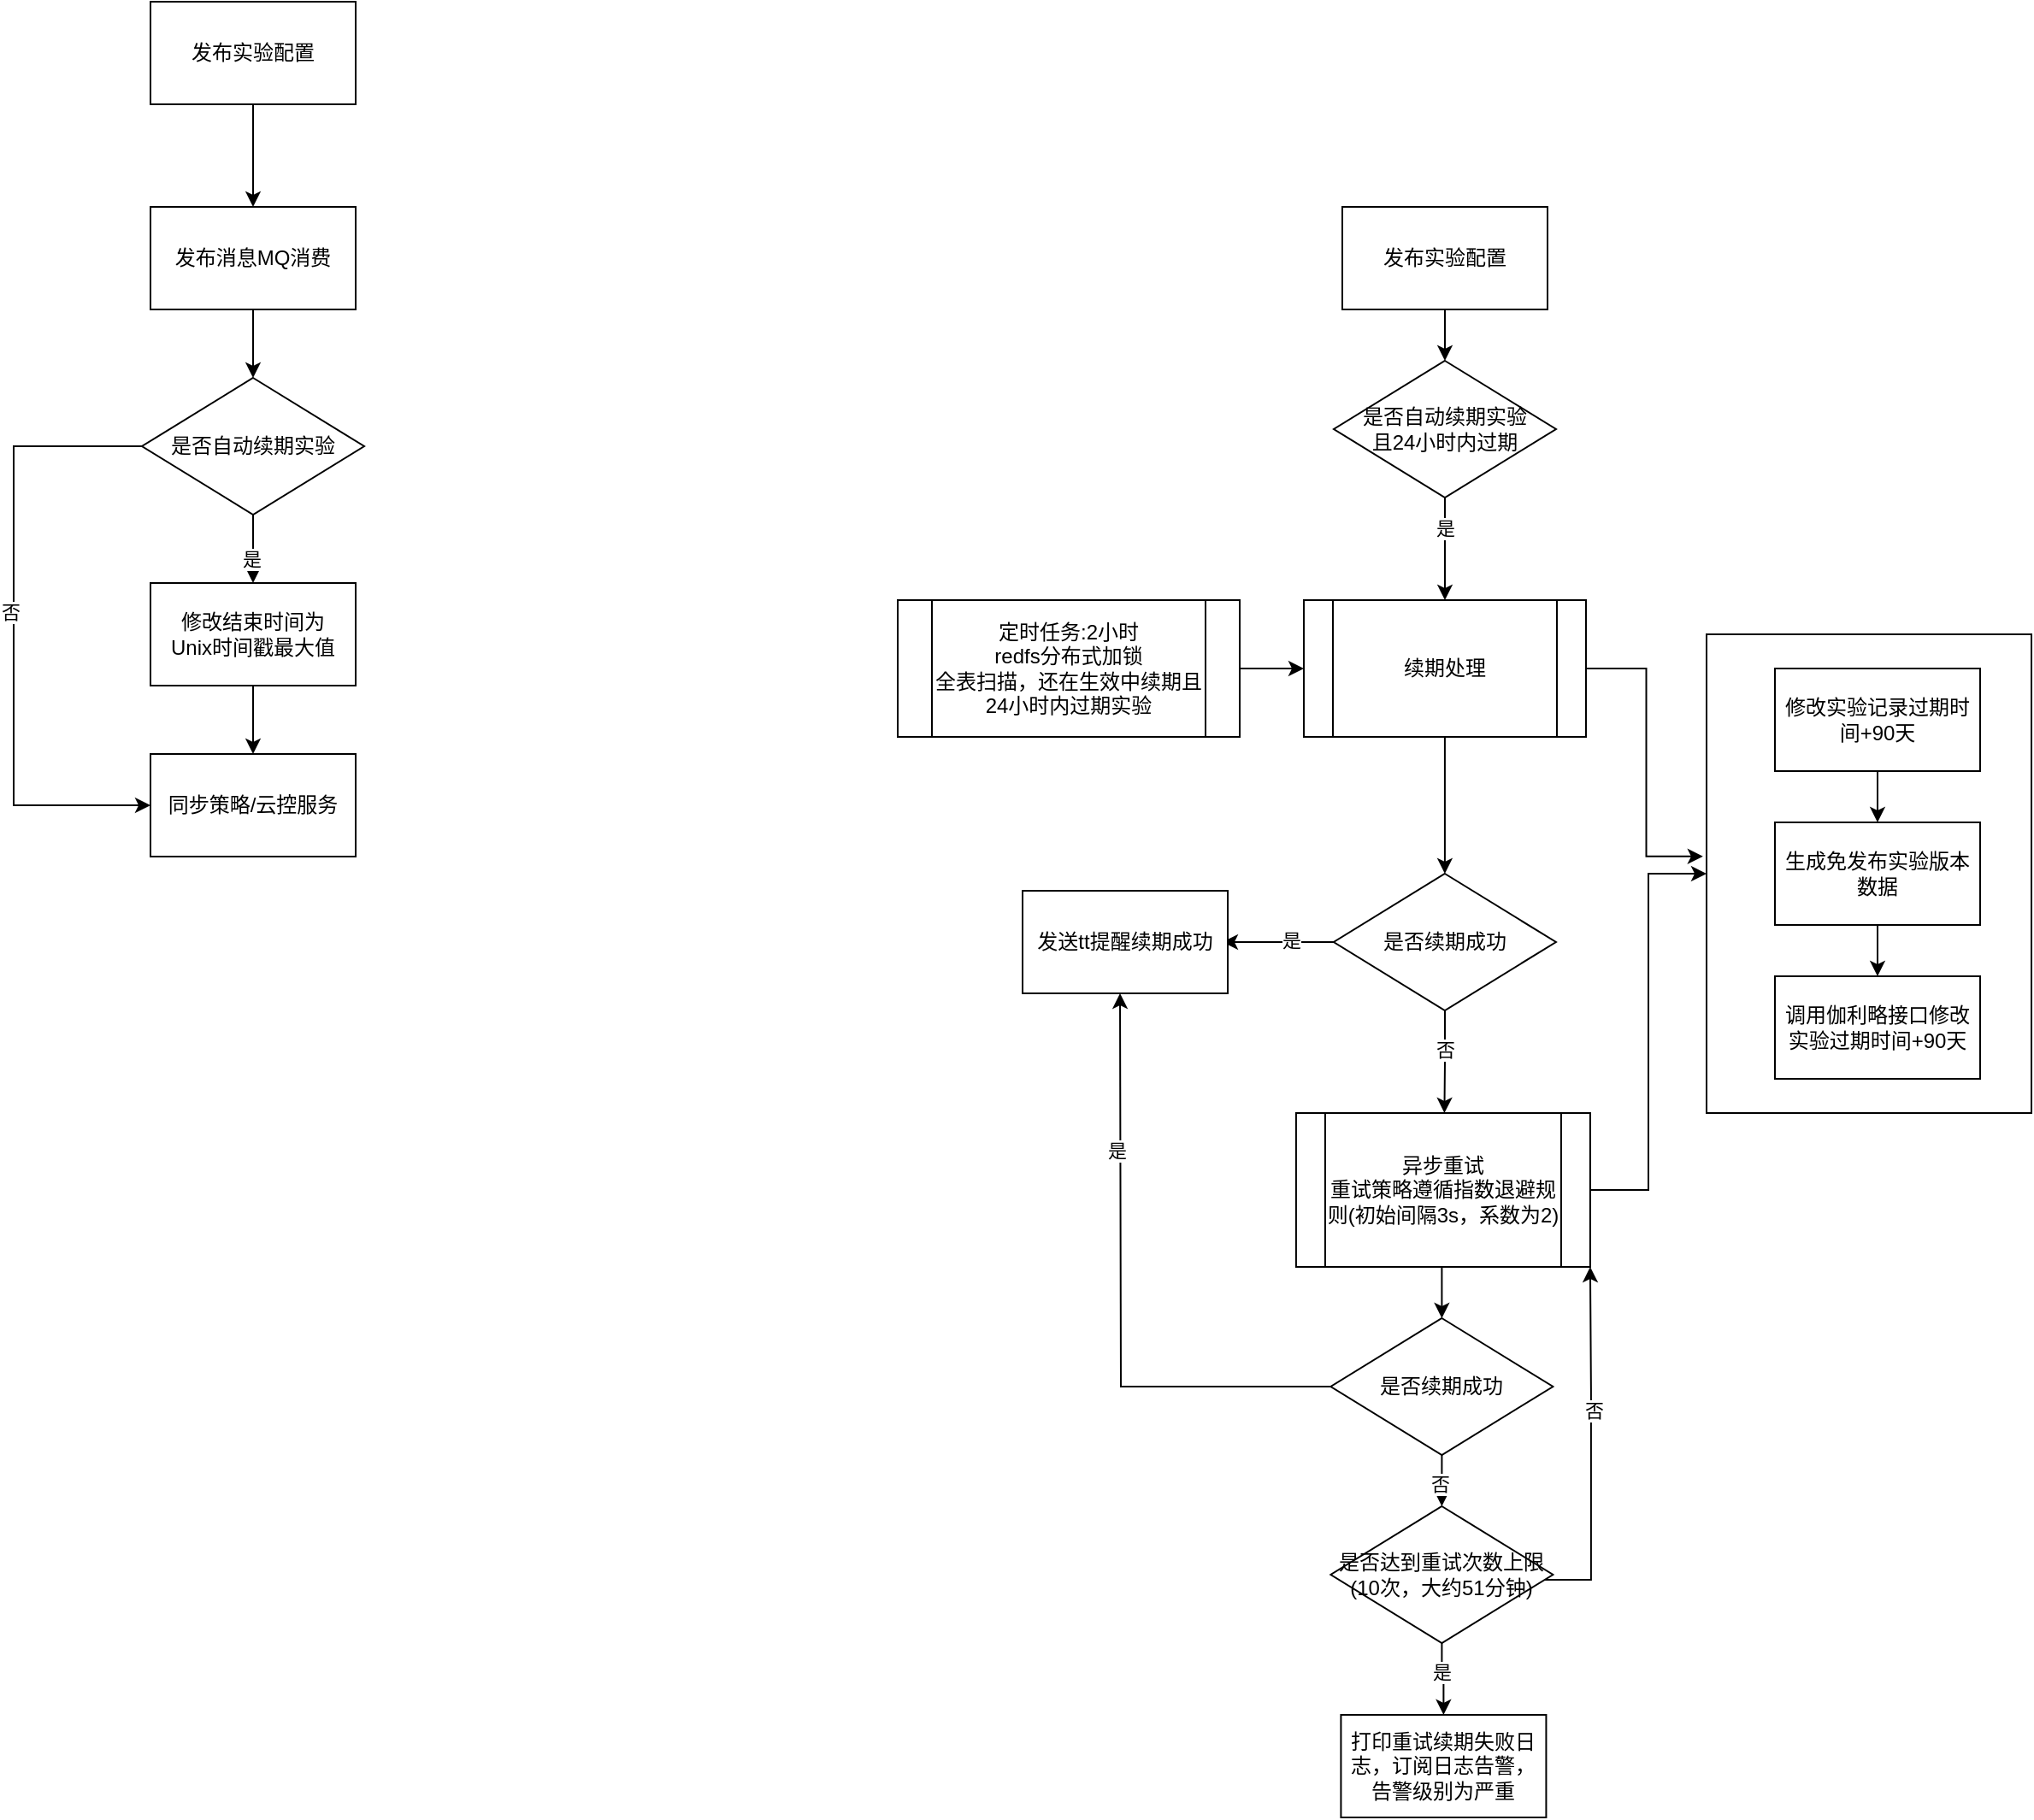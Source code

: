 <mxfile version="24.7.17">
  <diagram name="第 1 页" id="1I69XflQMtYXcPyUPTQI">
    <mxGraphModel dx="2501" dy="1907" grid="1" gridSize="10" guides="1" tooltips="1" connect="1" arrows="1" fold="1" page="1" pageScale="1" pageWidth="827" pageHeight="1169" math="0" shadow="0">
      <root>
        <mxCell id="0" />
        <mxCell id="1" parent="0" />
        <mxCell id="3P8sc-XmkoWIavLkZpjN-31" value="" style="rounded=0;whiteSpace=wrap;html=1;" parent="1" vertex="1">
          <mxGeometry x="860" y="260" width="190" height="280" as="geometry" />
        </mxCell>
        <mxCell id="3P8sc-XmkoWIavLkZpjN-6" style="edgeStyle=orthogonalEdgeStyle;rounded=0;orthogonalLoop=1;jettySize=auto;html=1;exitX=0.5;exitY=1;exitDx=0;exitDy=0;entryX=0.5;entryY=0;entryDx=0;entryDy=0;" parent="1" source="3P8sc-XmkoWIavLkZpjN-1" target="3P8sc-XmkoWIavLkZpjN-5" edge="1">
          <mxGeometry relative="1" as="geometry" />
        </mxCell>
        <mxCell id="3P8sc-XmkoWIavLkZpjN-1" value="发布实验配置" style="rounded=0;whiteSpace=wrap;html=1;" parent="1" vertex="1">
          <mxGeometry x="-50" y="-110" width="120" height="60" as="geometry" />
        </mxCell>
        <mxCell id="3P8sc-XmkoWIavLkZpjN-2" value="同步策略/云控服务" style="rounded=0;whiteSpace=wrap;html=1;" parent="1" vertex="1">
          <mxGeometry x="-50" y="330" width="120" height="60" as="geometry" />
        </mxCell>
        <mxCell id="3P8sc-XmkoWIavLkZpjN-10" style="edgeStyle=orthogonalEdgeStyle;rounded=0;orthogonalLoop=1;jettySize=auto;html=1;entryX=0.5;entryY=0;entryDx=0;entryDy=0;" parent="1" source="3P8sc-XmkoWIavLkZpjN-3" target="3P8sc-XmkoWIavLkZpjN-9" edge="1">
          <mxGeometry relative="1" as="geometry" />
        </mxCell>
        <mxCell id="3P8sc-XmkoWIavLkZpjN-13" value="是" style="edgeLabel;html=1;align=center;verticalAlign=middle;resizable=0;points=[];" parent="3P8sc-XmkoWIavLkZpjN-10" vertex="1" connectable="0">
          <mxGeometry x="0.28" y="-1" relative="1" as="geometry">
            <mxPoint as="offset" />
          </mxGeometry>
        </mxCell>
        <mxCell id="3P8sc-XmkoWIavLkZpjN-12" style="edgeStyle=orthogonalEdgeStyle;rounded=0;orthogonalLoop=1;jettySize=auto;html=1;exitX=0;exitY=0.5;exitDx=0;exitDy=0;entryX=0;entryY=0.5;entryDx=0;entryDy=0;" parent="1" source="3P8sc-XmkoWIavLkZpjN-3" target="3P8sc-XmkoWIavLkZpjN-2" edge="1">
          <mxGeometry relative="1" as="geometry">
            <Array as="points">
              <mxPoint x="-130" y="150" />
              <mxPoint x="-130" y="360" />
            </Array>
          </mxGeometry>
        </mxCell>
        <mxCell id="3P8sc-XmkoWIavLkZpjN-14" value="否" style="edgeLabel;html=1;align=center;verticalAlign=middle;resizable=0;points=[];" parent="3P8sc-XmkoWIavLkZpjN-12" vertex="1" connectable="0">
          <mxGeometry x="-0.058" y="-2" relative="1" as="geometry">
            <mxPoint as="offset" />
          </mxGeometry>
        </mxCell>
        <mxCell id="3P8sc-XmkoWIavLkZpjN-3" value="是否自动续期实验" style="rhombus;whiteSpace=wrap;html=1;" parent="1" vertex="1">
          <mxGeometry x="-55" y="110" width="130" height="80" as="geometry" />
        </mxCell>
        <mxCell id="3P8sc-XmkoWIavLkZpjN-7" style="edgeStyle=orthogonalEdgeStyle;rounded=0;orthogonalLoop=1;jettySize=auto;html=1;entryX=0.5;entryY=0;entryDx=0;entryDy=0;" parent="1" source="3P8sc-XmkoWIavLkZpjN-5" target="3P8sc-XmkoWIavLkZpjN-3" edge="1">
          <mxGeometry relative="1" as="geometry" />
        </mxCell>
        <mxCell id="3P8sc-XmkoWIavLkZpjN-5" value="发布消息MQ消费" style="rounded=0;whiteSpace=wrap;html=1;" parent="1" vertex="1">
          <mxGeometry x="-50" y="10" width="120" height="60" as="geometry" />
        </mxCell>
        <mxCell id="3P8sc-XmkoWIavLkZpjN-11" style="edgeStyle=orthogonalEdgeStyle;rounded=0;orthogonalLoop=1;jettySize=auto;html=1;entryX=0.5;entryY=0;entryDx=0;entryDy=0;" parent="1" source="3P8sc-XmkoWIavLkZpjN-9" target="3P8sc-XmkoWIavLkZpjN-2" edge="1">
          <mxGeometry relative="1" as="geometry" />
        </mxCell>
        <mxCell id="3P8sc-XmkoWIavLkZpjN-9" value="修改结束时间为&lt;br&gt;Unix时间戳最大值" style="rounded=0;whiteSpace=wrap;html=1;" parent="1" vertex="1">
          <mxGeometry x="-50" y="230" width="120" height="60" as="geometry" />
        </mxCell>
        <mxCell id="3P8sc-XmkoWIavLkZpjN-17" style="edgeStyle=orthogonalEdgeStyle;rounded=0;orthogonalLoop=1;jettySize=auto;html=1;entryX=0.5;entryY=0;entryDx=0;entryDy=0;" parent="1" source="3P8sc-XmkoWIavLkZpjN-15" target="3P8sc-XmkoWIavLkZpjN-16" edge="1">
          <mxGeometry relative="1" as="geometry" />
        </mxCell>
        <mxCell id="3P8sc-XmkoWIavLkZpjN-15" value="发布实验配置" style="rounded=0;whiteSpace=wrap;html=1;" parent="1" vertex="1">
          <mxGeometry x="647" y="10" width="120" height="60" as="geometry" />
        </mxCell>
        <mxCell id="3P8sc-XmkoWIavLkZpjN-19" style="edgeStyle=orthogonalEdgeStyle;rounded=0;orthogonalLoop=1;jettySize=auto;html=1;entryX=0.5;entryY=0;entryDx=0;entryDy=0;" parent="1" source="3P8sc-XmkoWIavLkZpjN-16" target="3P8sc-XmkoWIavLkZpjN-23" edge="1">
          <mxGeometry relative="1" as="geometry">
            <mxPoint x="707" y="150" as="targetPoint" />
          </mxGeometry>
        </mxCell>
        <mxCell id="3P8sc-XmkoWIavLkZpjN-32" value="是" style="edgeLabel;html=1;align=center;verticalAlign=middle;resizable=0;points=[];" parent="3P8sc-XmkoWIavLkZpjN-19" vertex="1" connectable="0">
          <mxGeometry x="-0.4" y="2" relative="1" as="geometry">
            <mxPoint x="-2" as="offset" />
          </mxGeometry>
        </mxCell>
        <mxCell id="3P8sc-XmkoWIavLkZpjN-16" value="是否自动续期实验&lt;div&gt;且24小时内过期&lt;/div&gt;" style="rhombus;whiteSpace=wrap;html=1;" parent="1" vertex="1">
          <mxGeometry x="642" y="100" width="130" height="80" as="geometry" />
        </mxCell>
        <mxCell id="3P8sc-XmkoWIavLkZpjN-59" style="edgeStyle=orthogonalEdgeStyle;rounded=0;orthogonalLoop=1;jettySize=auto;html=1;entryX=0.5;entryY=0;entryDx=0;entryDy=0;" parent="1" source="3P8sc-XmkoWIavLkZpjN-23" target="3P8sc-XmkoWIavLkZpjN-33" edge="1">
          <mxGeometry relative="1" as="geometry">
            <mxPoint x="710" y="360" as="targetPoint" />
          </mxGeometry>
        </mxCell>
        <mxCell id="3P8sc-XmkoWIavLkZpjN-23" value="续期处理" style="shape=process;whiteSpace=wrap;html=1;backgroundOutline=1;" parent="1" vertex="1">
          <mxGeometry x="624.5" y="240" width="165" height="80" as="geometry" />
        </mxCell>
        <mxCell id="3P8sc-XmkoWIavLkZpjN-27" style="edgeStyle=orthogonalEdgeStyle;rounded=0;orthogonalLoop=1;jettySize=auto;html=1;" parent="1" source="3P8sc-XmkoWIavLkZpjN-25" target="3P8sc-XmkoWIavLkZpjN-26" edge="1">
          <mxGeometry relative="1" as="geometry" />
        </mxCell>
        <mxCell id="3P8sc-XmkoWIavLkZpjN-25" value="修改实验记录过期时间+90天" style="rounded=0;whiteSpace=wrap;html=1;" parent="1" vertex="1">
          <mxGeometry x="900" y="280" width="120" height="60" as="geometry" />
        </mxCell>
        <mxCell id="3P8sc-XmkoWIavLkZpjN-29" style="edgeStyle=orthogonalEdgeStyle;rounded=0;orthogonalLoop=1;jettySize=auto;html=1;entryX=0.5;entryY=0;entryDx=0;entryDy=0;" parent="1" source="3P8sc-XmkoWIavLkZpjN-26" target="3P8sc-XmkoWIavLkZpjN-28" edge="1">
          <mxGeometry relative="1" as="geometry" />
        </mxCell>
        <mxCell id="3P8sc-XmkoWIavLkZpjN-26" value="生成免发布实验版本数据" style="rounded=0;whiteSpace=wrap;html=1;" parent="1" vertex="1">
          <mxGeometry x="900" y="370" width="120" height="60" as="geometry" />
        </mxCell>
        <mxCell id="3P8sc-XmkoWIavLkZpjN-28" value="调用伽利略接口修改实验过期时间+90天" style="rounded=0;whiteSpace=wrap;html=1;" parent="1" vertex="1">
          <mxGeometry x="900" y="460" width="120" height="60" as="geometry" />
        </mxCell>
        <mxCell id="3P8sc-XmkoWIavLkZpjN-37" style="edgeStyle=orthogonalEdgeStyle;rounded=0;orthogonalLoop=1;jettySize=auto;html=1;entryX=1;entryY=0.5;entryDx=0;entryDy=0;" parent="1" source="3P8sc-XmkoWIavLkZpjN-33" edge="1">
          <mxGeometry relative="1" as="geometry">
            <mxPoint x="576.96" y="440" as="targetPoint" />
          </mxGeometry>
        </mxCell>
        <mxCell id="3P8sc-XmkoWIavLkZpjN-38" value="是" style="edgeLabel;html=1;align=center;verticalAlign=middle;resizable=0;points=[];" parent="3P8sc-XmkoWIavLkZpjN-37" vertex="1" connectable="0">
          <mxGeometry x="-0.236" y="-1" relative="1" as="geometry">
            <mxPoint as="offset" />
          </mxGeometry>
        </mxCell>
        <mxCell id="3P8sc-XmkoWIavLkZpjN-40" style="edgeStyle=orthogonalEdgeStyle;rounded=0;orthogonalLoop=1;jettySize=auto;html=1;entryX=0.5;entryY=0;entryDx=0;entryDy=0;" parent="1" source="3P8sc-XmkoWIavLkZpjN-33" edge="1">
          <mxGeometry relative="1" as="geometry">
            <mxPoint x="706.71" y="540" as="targetPoint" />
          </mxGeometry>
        </mxCell>
        <mxCell id="3P8sc-XmkoWIavLkZpjN-41" value="否" style="edgeLabel;html=1;align=center;verticalAlign=middle;resizable=0;points=[];" parent="3P8sc-XmkoWIavLkZpjN-40" vertex="1" connectable="0">
          <mxGeometry x="-0.3" y="2" relative="1" as="geometry">
            <mxPoint x="-2" y="2" as="offset" />
          </mxGeometry>
        </mxCell>
        <mxCell id="3P8sc-XmkoWIavLkZpjN-33" value="是否续期成功" style="rhombus;whiteSpace=wrap;html=1;" parent="1" vertex="1">
          <mxGeometry x="641.96" y="400" width="130" height="80" as="geometry" />
        </mxCell>
        <mxCell id="3P8sc-XmkoWIavLkZpjN-46" style="edgeStyle=orthogonalEdgeStyle;rounded=0;orthogonalLoop=1;jettySize=auto;html=1;" parent="1" source="3P8sc-XmkoWIavLkZpjN-42" target="3P8sc-XmkoWIavLkZpjN-31" edge="1">
          <mxGeometry relative="1" as="geometry" />
        </mxCell>
        <mxCell id="3P8sc-XmkoWIavLkZpjN-48" style="edgeStyle=orthogonalEdgeStyle;rounded=0;orthogonalLoop=1;jettySize=auto;html=1;exitX=0.5;exitY=1;exitDx=0;exitDy=0;entryX=0.5;entryY=0;entryDx=0;entryDy=0;" parent="1" target="3P8sc-XmkoWIavLkZpjN-47" edge="1">
          <mxGeometry relative="1" as="geometry">
            <mxPoint x="706.71" y="630" as="sourcePoint" />
          </mxGeometry>
        </mxCell>
        <mxCell id="3P8sc-XmkoWIavLkZpjN-42" value="异步重试&lt;br&gt;重试策略遵循指数退避规则(初始间隔3s，系数为2)" style="shape=process;whiteSpace=wrap;html=1;backgroundOutline=1;" parent="1" vertex="1">
          <mxGeometry x="619.96" y="540" width="172" height="90" as="geometry" />
        </mxCell>
        <mxCell id="3P8sc-XmkoWIavLkZpjN-49" style="edgeStyle=orthogonalEdgeStyle;rounded=0;orthogonalLoop=1;jettySize=auto;html=1;exitX=0;exitY=0.5;exitDx=0;exitDy=0;" parent="1" source="3P8sc-XmkoWIavLkZpjN-47" edge="1">
          <mxGeometry relative="1" as="geometry">
            <mxPoint x="517.0" y="470" as="targetPoint" />
          </mxGeometry>
        </mxCell>
        <mxCell id="3P8sc-XmkoWIavLkZpjN-50" value="是" style="edgeLabel;html=1;align=center;verticalAlign=middle;resizable=0;points=[];" parent="3P8sc-XmkoWIavLkZpjN-49" vertex="1" connectable="0">
          <mxGeometry x="0.481" y="2" relative="1" as="geometry">
            <mxPoint as="offset" />
          </mxGeometry>
        </mxCell>
        <mxCell id="3P8sc-XmkoWIavLkZpjN-52" style="edgeStyle=orthogonalEdgeStyle;rounded=0;orthogonalLoop=1;jettySize=auto;html=1;exitX=0.5;exitY=1;exitDx=0;exitDy=0;" parent="1" source="3P8sc-XmkoWIavLkZpjN-47" target="3P8sc-XmkoWIavLkZpjN-51" edge="1">
          <mxGeometry relative="1" as="geometry" />
        </mxCell>
        <mxCell id="3P8sc-XmkoWIavLkZpjN-55" value="否" style="edgeLabel;html=1;align=center;verticalAlign=middle;resizable=0;points=[];" parent="3P8sc-XmkoWIavLkZpjN-52" vertex="1" connectable="0">
          <mxGeometry x="-0.403" y="-1" relative="1" as="geometry">
            <mxPoint y="2" as="offset" />
          </mxGeometry>
        </mxCell>
        <mxCell id="3P8sc-XmkoWIavLkZpjN-47" value="是否续期成功" style="rhombus;whiteSpace=wrap;html=1;" parent="1" vertex="1">
          <mxGeometry x="640.21" y="660" width="130" height="80" as="geometry" />
        </mxCell>
        <mxCell id="3P8sc-XmkoWIavLkZpjN-54" style="edgeStyle=orthogonalEdgeStyle;rounded=0;orthogonalLoop=1;jettySize=auto;html=1;exitX=0.5;exitY=1;exitDx=0;exitDy=0;" parent="1" source="3P8sc-XmkoWIavLkZpjN-51" target="3P8sc-XmkoWIavLkZpjN-53" edge="1">
          <mxGeometry relative="1" as="geometry" />
        </mxCell>
        <mxCell id="3P8sc-XmkoWIavLkZpjN-56" value="是" style="edgeLabel;html=1;align=center;verticalAlign=middle;resizable=0;points=[];" parent="3P8sc-XmkoWIavLkZpjN-54" vertex="1" connectable="0">
          <mxGeometry x="-0.24" relative="1" as="geometry">
            <mxPoint as="offset" />
          </mxGeometry>
        </mxCell>
        <mxCell id="3P8sc-XmkoWIavLkZpjN-57" style="edgeStyle=orthogonalEdgeStyle;rounded=0;orthogonalLoop=1;jettySize=auto;html=1;entryX=1;entryY=1;entryDx=0;entryDy=0;" parent="1" source="3P8sc-XmkoWIavLkZpjN-51" target="3P8sc-XmkoWIavLkZpjN-42" edge="1">
          <mxGeometry relative="1" as="geometry">
            <Array as="points">
              <mxPoint x="792.46" y="813" />
              <mxPoint x="792.46" y="702" />
            </Array>
          </mxGeometry>
        </mxCell>
        <mxCell id="3P8sc-XmkoWIavLkZpjN-58" value="否" style="edgeLabel;html=1;align=center;verticalAlign=middle;resizable=0;points=[];" parent="3P8sc-XmkoWIavLkZpjN-57" vertex="1" connectable="0">
          <mxGeometry x="0.212" y="-1" relative="1" as="geometry">
            <mxPoint y="1" as="offset" />
          </mxGeometry>
        </mxCell>
        <mxCell id="3P8sc-XmkoWIavLkZpjN-51" value="是否达到重试次数上限(10次，大约51分钟)" style="rhombus;whiteSpace=wrap;html=1;" parent="1" vertex="1">
          <mxGeometry x="640.21" y="770" width="130" height="80" as="geometry" />
        </mxCell>
        <mxCell id="3P8sc-XmkoWIavLkZpjN-53" value="打印重试续期失败日志，订阅日志告警，告警级别为严重" style="rounded=0;whiteSpace=wrap;html=1;" parent="1" vertex="1">
          <mxGeometry x="646.21" y="892" width="120" height="60" as="geometry" />
        </mxCell>
        <mxCell id="3P8sc-XmkoWIavLkZpjN-61" style="edgeStyle=orthogonalEdgeStyle;rounded=0;orthogonalLoop=1;jettySize=auto;html=1;entryX=-0.011;entryY=0.464;entryDx=0;entryDy=0;entryPerimeter=0;exitX=1;exitY=0.5;exitDx=0;exitDy=0;" parent="1" source="3P8sc-XmkoWIavLkZpjN-23" target="3P8sc-XmkoWIavLkZpjN-31" edge="1">
          <mxGeometry relative="1" as="geometry">
            <mxPoint x="775" y="390" as="sourcePoint" />
          </mxGeometry>
        </mxCell>
        <mxCell id="3P8sc-XmkoWIavLkZpjN-62" value="发送tt提醒续期成功" style="rounded=0;whiteSpace=wrap;html=1;" parent="1" vertex="1">
          <mxGeometry x="460" y="410" width="120" height="60" as="geometry" />
        </mxCell>
        <mxCell id="3P8sc-XmkoWIavLkZpjN-65" style="edgeStyle=orthogonalEdgeStyle;rounded=0;orthogonalLoop=1;jettySize=auto;html=1;entryX=0;entryY=0.5;entryDx=0;entryDy=0;" parent="1" source="3P8sc-XmkoWIavLkZpjN-64" target="3P8sc-XmkoWIavLkZpjN-23" edge="1">
          <mxGeometry relative="1" as="geometry" />
        </mxCell>
        <mxCell id="3P8sc-XmkoWIavLkZpjN-64" value="定时任务:2小时&lt;div&gt;redfs分布式加锁&lt;br&gt;&lt;div&gt;全表扫描，还在生效中续期且24小时内过期实验&lt;/div&gt;&lt;/div&gt;" style="shape=process;whiteSpace=wrap;html=1;backgroundOutline=1;" parent="1" vertex="1">
          <mxGeometry x="387" y="240" width="200" height="80" as="geometry" />
        </mxCell>
      </root>
    </mxGraphModel>
  </diagram>
</mxfile>
